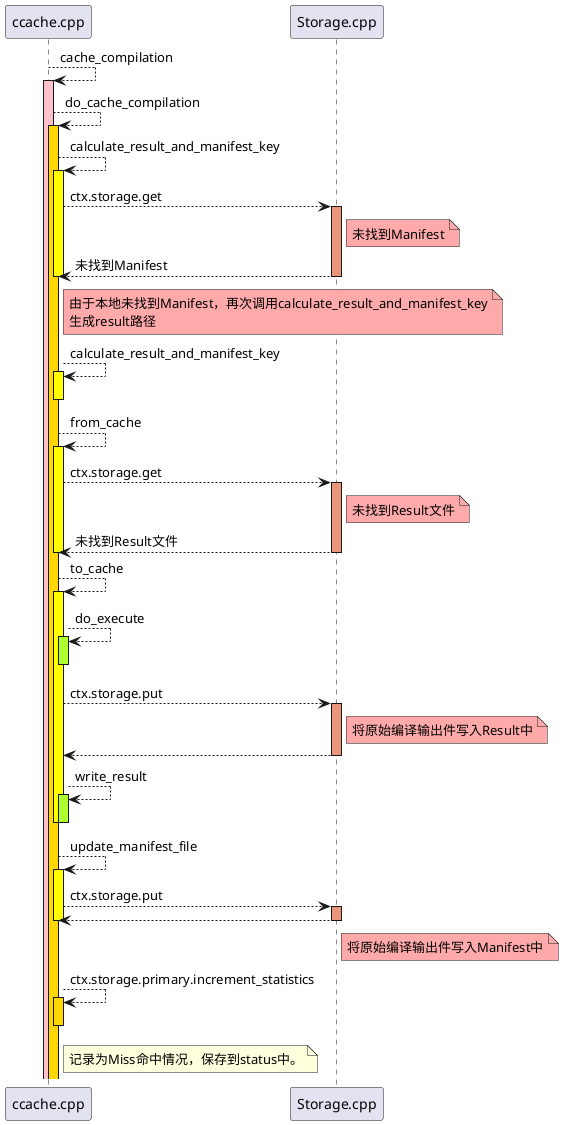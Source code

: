 @startuml preprocess命中
participant ccache.cpp as main
participant Storage.cpp as storage


main --> main ++ #Pink: cache_compilation
main --> main ++ #Gold : do_cache_compilation


main --> main ++ #FFFF00 : calculate_result_and_manifest_key

main --> storage ++ #DarkSalmon:ctx.storage.get
note right of storage #FFAAAA
        未找到Manifest
end note
return 未找到Manifest
main--

note right of main #FFAAAA
     由于本地未找到Manifest，再次调用calculate_result_and_manifest_key
     生成result路径
end note
main --> main ++ #FFFF00  : calculate_result_and_manifest_key

main--

main --> main ++ #FFFF00: from_cache
main --> storage ++ #DarkSalmon:ctx.storage.get
note right of storage #FFAAAA
        未找到Result文件
end note
return  未找到Result文件 
main --

main --> main ++ #FFFF00: to_cache
main --> main ++ #GreenYellow: do_execute
main --

main --> storage ++ #DarkSalmon : ctx.storage.put
note right of storage #FFAAAA
        将原始编译输出件写入Result中
end note
return
main --> main ++ #GreenYellow : write_result

main--
main--
main --> main ++ #FFFF00 : update_manifest_file
main --> storage ++ #DarkSalmon : ctx.storage.put
return
note right of storage #FFAAAA
        将原始编译输出件写入Manifest中
end note
main--
main --> main ++ #Gold: ctx.storage.primary.increment_statistics
note right of main
        记录为Miss命中情况，保存到status中。
end note
main--
@enduml